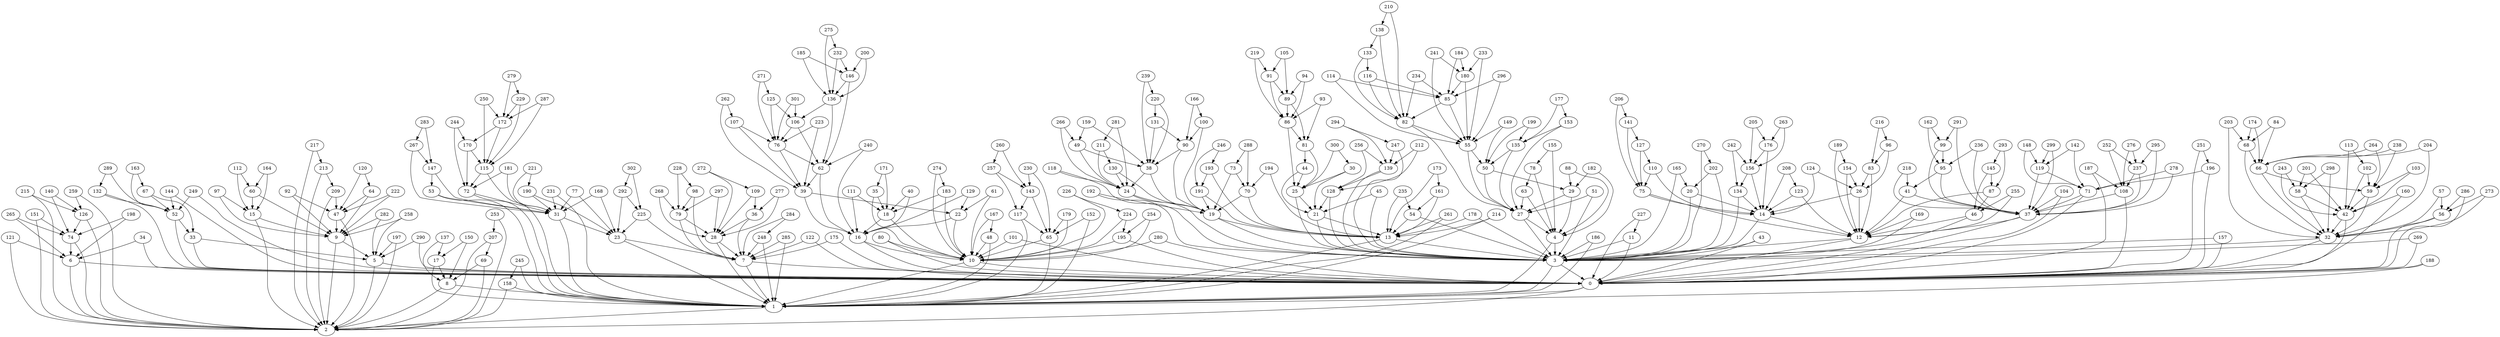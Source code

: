 digraph {3 -> 0[Label=1];
6 -> 0[Label=1];
7 -> 1[Label=1];
11 -> 3[Label=1];
22 -> 16[Label=1];
23 -> 1[Label=1];
33 -> 5[Label=1];
36 -> 28[Label=1];
39 -> 16[Label=1];
39 -> 22[Label=1];
43 -> 0[Label=1];
53 -> 1[Label=1];
61 -> 10[Label=1];
71 -> 37[Label=1];
72 -> 1[Label=1];
80 -> 10[Label=1];
83 -> 12[Label=1];
99 -> 37[Label=1];
101 -> 10[Label=1];
104 -> 37[Label=1];
111 -> 18[Label=1];
114 -> 85[Label=1];
115 -> 1[Label=1];
129 -> 16[Label=1];
132 -> 0[Label=1];
136 -> 62[Label=1];
148 -> 119[Label=1];
157 -> 3[Label=1];
167 -> 10[Label=1];
169 -> 3[Label=1];
177 -> 135[Label=1];
180 -> 85[Label=1];
189 -> 154[Label=1];
192 -> 19[Label=1];
203 -> 32[Label=1];
207 -> 69[Label=1];
218 -> 41[Label=1];
231 -> 31[Label=1];
239 -> 38[Label=1];
241 -> 180[Label=1];
243 -> 42[Label=1];
244 -> 170[Label=1];
246 -> 191[Label=1];
247 -> 3[Label=1];
250 -> 172[Label=1];
267 -> 147[Label=1];
268 -> 79[Label=1];
270 -> 3[Label=1];
272 -> 109[Label=1];
285 -> 1[Label=1];
288 -> 70[Label=1];
292 -> 23[Label=1];
299 -> 37[Label=1];
3 -> 1[Label=2];
5 -> 2[Label=2];
11 -> 0[Label=2];
14 -> 3[Label=2];
19 -> 3[Label=2];
21 -> 13[Label=2];
26 -> 14[Label=2];
29 -> 27[Label=2];
30 -> 25[Label=2];
31 -> 1[Label=2];
38 -> 24[Label=2];
57 -> 32[Label=2];
60 -> 9[Label=2];
67 -> 33[Label=2];
72 -> 31[Label=2];
75 -> 14[Label=2];
77 -> 23[Label=2];
78 -> 4[Label=2];
89 -> 81[Label=2];
92 -> 47[Label=2];
97 -> 15[Label=2];
107 -> 76[Label=2];
112 -> 60[Label=2];
114 -> 55[Label=2];
118 -> 3[Label=2];
119 -> 37[Label=2];
121 -> 2[Label=2];
121 -> 6[Label=2];
125 -> 76[Label=2];
145 -> 46[Label=2];
162 -> 99[Label=2];
165 -> 20[Label=2];
168 -> 31[Label=2];
169 -> 12[Label=2];
170 -> 115[Label=2];
171 -> 18[Label=2];
176 -> 14[Label=2];
181 -> 31[Label=2];
186 -> 1[Label=2];
187 -> 108[Label=2];
190 -> 31[Label=2];
199 -> 50[Label=2];
199 -> 135[Label=2];
209 -> 47[Label=2];
210 -> 138[Label=2];
217 -> 213[Label=2];
220 -> 131[Label=2];
227 -> 11[Label=2];
229 -> 172[Label=2];
234 -> 85[Label=2];
240 -> 62[Label=2];
245 -> 158[Label=2];
252 -> 108[Label=2];
252 -> 237[Label=2];
262 -> 107[Label=2];
269 -> 3[Label=2];
294 -> 247[Label=2];
297 -> 79[Label=2];
15 -> 2[Label=3];
22 -> 10[Label=3];
25 -> 3[Label=3];
28 -> 1[Label=3];
29 -> 4[Label=3];
32 -> 0[Label=3];
32 -> 3[Label=3];
47 -> 9[Label=3];
66 -> 32[Label=3];
71 -> 0[Label=3];
88 -> 29[Label=3];
106 -> 62[Label=3];
113 -> 102[Label=3];
127 -> 110[Label=3];
129 -> 22[Label=3];
132 -> 52[Label=3];
134 -> 3[Label=3];
143 -> 65[Label=3];
144 -> 52[Label=3];
151 -> 2[Label=3];
155 -> 4[Label=3];
160 -> 42[Label=3];
161 -> 54[Label=3];
164 -> 15[Label=3];
184 -> 85[Label=3];
191 -> 19[Label=3];
195 -> 0[Label=3];
196 -> 71[Label=3];
201 -> 42[Label=3];
202 -> 3[Label=3];
215 -> 2[Label=3];
215 -> 126[Label=3];
219 -> 86[Label=3];
221 -> 190[Label=3];
225 -> 23[Label=3];
234 -> 82[Label=3];
241 -> 55[Label=3];
249 -> 0[Label=3];
253 -> 2[Label=3];
256 -> 139[Label=3];
257 -> 117[Label=3];
264 -> 59[Label=3];
265 -> 74[Label=3];
266 -> 49[Label=3];
267 -> 31[Label=3];
276 -> 108[Label=3];
277 -> 28[Label=3];
279 -> 172[Label=3];
294 -> 139[Label=3];
297 -> 28[Label=3];
301 -> 106[Label=3];
7 -> 0[Label=4];
12 -> 0[Label=4];
13 -> 3[Label=4];
15 -> 9[Label=4];
17 -> 1[Label=4];
18 -> 16[Label=4];
20 -> 3[Label=4];
20 -> 14[Label=4];
27 -> 4[Label=4];
36 -> 7[Label=4];
37 -> 0[Label=4];
37 -> 12[Label=4];
44 -> 21[Label=4];
49 -> 38[Label=4];
54 -> 3[Label=4];
63 -> 27[Label=4];
70 -> 19[Label=4];
73 -> 19[Label=4];
76 -> 39[Label=4];
76 -> 62[Label=4];
87 -> 46[Label=4];
88 -> 4[Label=4];
92 -> 9[Label=4];
96 -> 26[Label=4];
107 -> 39[Label=4];
126 -> 2[Label=4];
128 -> 21[Label=4];
131 -> 90[Label=4];
137 -> 17[Label=4];
140 -> 74[Label=4];
148 -> 71[Label=4];
150 -> 8[Label=4];
151 -> 74[Label=4];
156 -> 14[Label=4];
157 -> 0[Label=4];
159 -> 38[Label=4];
172 -> 170[Label=4];
174 -> 66[Label=4];
174 -> 68[Label=4];
194 -> 13[Label=4];
197 -> 2[Label=4];
197 -> 5[Label=4];
204 -> 32[Label=4];
205 -> 156[Label=4];
206 -> 141[Label=4];
212 -> 139[Label=4];
216 -> 96[Label=4];
217 -> 2[Label=4];
219 -> 91[Label=4];
224 -> 10[Label=4];
225 -> 7[Label=4];
227 -> 0[Label=4];
229 -> 115[Label=4];
237 -> 108[Label=4];
238 -> 59[Label=4];
242 -> 134[Label=4];
246 -> 193[Label=4];
247 -> 139[Label=4];
260 -> 143[Label=4];
260 -> 257[Label=4];
266 -> 24[Label=4];
277 -> 36[Label=4];
282 -> 5[Label=4];
283 -> 147[Label=4];
284 -> 7[Label=4];
291 -> 99[Label=4];
301 -> 76[Label=4];
9 -> 2[Label=5];
9 -> 5[Label=5];
10 -> 1[Label=5];
23 -> 7[Label=5];
31 -> 23[Label=5];
42 -> 32[Label=5];
47 -> 2[Label=5];
50 -> 29[Label=5];
59 -> 32[Label=5];
59 -> 42[Label=5];
60 -> 15[Label=5];
65 -> 10[Label=5];
68 -> 66[Label=5];
84 -> 66[Label=5];
91 -> 86[Label=5];
102 -> 59[Label=5];
109 -> 28[Label=5];
112 -> 15[Label=5];
116 -> 82[Label=5];
120 -> 47[Label=5];
127 -> 75[Label=5];
131 -> 38[Label=5];
135 -> 50[Label=5];
145 -> 87[Label=5];
146 -> 62[Label=5];
149 -> 55[Label=5];
153 -> 27[Label=5];
153 -> 135[Label=5];
163 -> 52[Label=5];
163 -> 67[Label=5];
165 -> 3[Label=5];
168 -> 23[Label=5];
179 -> 65[Label=5];
186 -> 3[Label=5];
193 -> 191[Label=5];
202 -> 20[Label=5];
210 -> 82[Label=5];
211 -> 24[Label=5];
213 -> 2[Label=5];
223 -> 76[Label=5];
224 -> 195[Label=5];
233 -> 180[Label=5];
235 -> 54[Label=5];
250 -> 115[Label=5];
256 -> 128[Label=5];
271 -> 76[Label=5];
285 -> 7[Label=5];
290 -> 5[Label=5];
292 -> 225[Label=5];
293 -> 145[Label=5];
299 -> 119[Label=5];
1 -> 2[Label=6];
8 -> 1[Label=6];
14 -> 12[Label=6];
16 -> 10[Label=6];
19 -> 13[Label=6];
35 -> 18[Label=6];
43 -> 3[Label=6];
45 -> 3[Label=6];
45 -> 21[Label=6];
53 -> 31[Label=6];
54 -> 13[Label=6];
55 -> 50[Label=6];
56 -> 0[Label=6];
67 -> 52[Label=6];
79 -> 7[Label=6];
79 -> 28[Label=6];
82 -> 27[Label=6];
84 -> 68[Label=6];
86 -> 81[Label=6];
89 -> 86[Label=6];
90 -> 19[Label=6];
90 -> 38[Label=6];
98 -> 79[Label=6];
101 -> 0[Label=6];
108 -> 0[Label=6];
117 -> 1[Label=6];
122 -> 7[Label=6];
123 -> 12[Label=6];
124 -> 26[Label=6];
128 -> 3[Label=6];
130 -> 24[Label=6];
133 -> 116[Label=6];
141 -> 75[Label=6];
142 -> 71[Label=6];
156 -> 134[Label=6];
166 -> 90[Label=6];
175 -> 7[Label=6];
195 -> 10[Label=6];
206 -> 75[Label=6];
207 -> 2[Label=6];
208 -> 123[Label=6];
212 -> 128[Label=6];
216 -> 83[Label=6];
218 -> 37[Label=6];
223 -> 39[Label=6];
231 -> 1[Label=6];
233 -> 55[Label=6];
235 -> 13[Label=6];
236 -> 37[Label=6];
243 -> 58[Label=6];
248 -> 7[Label=6];
255 -> 46[Label=6];
259 -> 126[Label=6];
261 -> 1[Label=6];
269 -> 0[Label=6];
272 -> 28[Label=6];
281 -> 211[Label=6];
286 -> 0[Label=6];
286 -> 56[Label=6];
287 -> 172[Label=6];
293 -> 87[Label=6];
295 -> 37[Label=6];
295 -> 237[Label=6];
296 -> 55[Label=6];
296 -> 85[Label=6];
298 -> 32[Label=6];
302 -> 292[Label=6];
4 -> 3[Label=7];
5 -> 0[Label=7];
10 -> 0[Label=7];
13 -> 1[Label=7];
21 -> 3[Label=7];
24 -> 3[Label=7];
30 -> 21[Label=7];
33 -> 0[Label=7];
40 -> 16[Label=7];
42 -> 0[Label=7];
52 -> 0[Label=7];
62 -> 39[Label=7];
64 -> 9[Label=7];
68 -> 32[Label=7];
69 -> 2[Label=7];
70 -> 13[Label=7];
74 -> 6[Label=7];
77 -> 31[Label=7];
81 -> 25[Label=7];
85 -> 55[Label=7];
85 -> 82[Label=7];
93 -> 86[Label=7];
95 -> 37[Label=7];
100 -> 19[Label=7];
100 -> 90[Label=7];
105 -> 89[Label=7];
110 -> 14[Label=7];
117 -> 65[Label=7];
119 -> 71[Label=7];
125 -> 106[Label=7];
126 -> 74[Label=7];
139 -> 128[Label=7];
154 -> 26[Label=7];
171 -> 35[Label=7];
172 -> 115[Label=7];
177 -> 153[Label=7];
178 -> 13[Label=7];
183 -> 10[Label=7];
185 -> 136[Label=7];
188 -> 1[Label=7];
190 -> 23[Label=7];
191 -> 13[Label=7];
196 -> 0[Label=7];
209 -> 2[Label=7];
214 -> 1[Label=7];
222 -> 9[Label=7];
228 -> 98[Label=7];
236 -> 95[Label=7];
238 -> 66[Label=7];
239 -> 220[Label=7];
253 -> 207[Label=7];
254 -> 10[Label=7];
254 -> 195[Label=7];
257 -> 143[Label=7];
258 -> 5[Label=7];
262 -> 39[Label=7];
265 -> 6[Label=7];
270 -> 202[Label=7];
274 -> 10[Label=7];
275 -> 232[Label=7];
279 -> 229[Label=7];
287 -> 115[Label=7];
0 -> 1[Label=8];
6 -> 2[Label=8];
8 -> 2[Label=8];
17 -> 8[Label=8];
26 -> 12[Label=8];
27 -> 3[Label=8];
34 -> 0[Label=8];
41 -> 12[Label=8];
41 -> 37[Label=8];
46 -> 3[Label=8];
46 -> 12[Label=8];
56 -> 32[Label=8];
57 -> 56[Label=8];
69 -> 8[Label=8];
74 -> 2[Label=8];
78 -> 63[Label=8];
80 -> 0[Label=8];
81 -> 44[Label=8];
82 -> 55[Label=8];
87 -> 12[Label=8];
93 -> 81[Label=8];
94 -> 86[Label=8];
103 -> 42[Label=8];
103 -> 59[Label=8];
108 -> 37[Label=8];
110 -> 75[Label=8];
111 -> 16[Label=8];
118 -> 24[Label=8];
124 -> 14[Label=8];
134 -> 14[Label=8];
140 -> 126[Label=8];
141 -> 127[Label=8];
142 -> 119[Label=8];
147 -> 53[Label=8];
149 -> 50[Label=8];
155 -> 78[Label=8];
159 -> 49[Label=8];
160 -> 0[Label=8];
166 -> 100[Label=8];
167 -> 48[Label=8];
170 -> 72[Label=8];
179 -> 10[Label=8];
182 -> 4[Label=8];
182 -> 29[Label=8];
185 -> 146[Label=8];
187 -> 0[Label=8];
192 -> 3[Label=8];
194 -> 70[Label=8];
198 -> 6[Label=8];
200 -> 146[Label=8];
201 -> 58[Label=8];
203 -> 68[Label=8];
204 -> 66[Label=8];
205 -> 176[Label=8];
213 -> 209[Label=8];
221 -> 31[Label=8];
226 -> 10[Label=8];
226 -> 224[Label=8];
228 -> 79[Label=8];
232 -> 146[Label=8];
240 -> 16[Label=8];
245 -> 1[Label=8];
251 -> 0[Label=8];
263 -> 156[Label=8];
264 -> 66[Label=8];
273 -> 56[Label=8];
276 -> 237[Label=8];
280 -> 0[Label=8];
281 -> 24[Label=8];
282 -> 9[Label=8];
288 -> 73[Label=8];
289 -> 52[Label=8];
12 -> 3[Label=9];
18 -> 10[Label=9];
28 -> 7[Label=9];
40 -> 18[Label=9];
51 -> 3[Label=9];
51 -> 27[Label=9];
52 -> 33[Label=9];
58 -> 32[Label=9];
61 -> 22[Label=9];
63 -> 4[Label=9];
64 -> 47[Label=9];
65 -> 1[Label=9];
66 -> 59[Label=9];
86 -> 25[Label=9];
91 -> 89[Label=9];
95 -> 41[Label=9];
96 -> 83[Label=9];
97 -> 9[Label=9];
99 -> 95[Label=9];
102 -> 42[Label=9];
104 -> 0[Label=9];
106 -> 76[Label=9];
115 -> 72[Label=9];
116 -> 85[Label=9];
122 -> 0[Label=9];
123 -> 14[Label=9];
135 -> 27[Label=9];
136 -> 106[Label=9];
137 -> 8[Label=9];
138 -> 82[Label=9];
143 -> 117[Label=9];
146 -> 136[Label=9];
150 -> 17[Label=9];
154 -> 12[Label=9];
164 -> 60[Label=9];
175 -> 0[Label=9];
176 -> 156[Label=9];
181 -> 72[Label=9];
183 -> 18[Label=9];
188 -> 0[Label=9];
200 -> 136[Label=9];
214 -> 13[Label=9];
222 -> 47[Label=9];
230 -> 143[Label=9];
232 -> 136[Label=9];
237 -> 37[Label=9];
244 -> 72[Label=9];
249 -> 52[Label=9];
258 -> 9[Label=9];
271 -> 125[Label=9];
273 -> 32[Label=9];
274 -> 183[Label=9];
275 -> 136[Label=9];
280 -> 10[Label=9];
283 -> 267[Label=9];
284 -> 248[Label=9];
289 -> 132[Label=9];
291 -> 37[Label=9];
298 -> 58[Label=9];
300 -> 25[Label=9];
0 -> 2[Label=10];
4 -> 1[Label=10];
16 -> 0[Label=10];
24 -> 19[Label=10];
25 -> 21[Label=10];
34 -> 6[Label=10];
35 -> 10[Label=10];
38 -> 19[Label=10];
44 -> 25[Label=10];
48 -> 1[Label=10];
48 -> 10[Label=10];
49 -> 24[Label=10];
50 -> 27[Label=10];
55 -> 27[Label=10];
58 -> 42[Label=10];
62 -> 16[Label=10];
73 -> 70[Label=10];
75 -> 12[Label=10];
83 -> 26[Label=10];
94 -> 89[Label=10];
98 -> 7[Label=10];
105 -> 91[Label=10];
109 -> 36[Label=10];
113 -> 42[Label=10];
120 -> 64[Label=10];
130 -> 19[Label=10];
133 -> 82[Label=10];
138 -> 133[Label=10];
139 -> 3[Label=10];
144 -> 0[Label=10];
147 -> 31[Label=10];
152 -> 1[Label=10];
152 -> 65[Label=10];
158 -> 1[Label=10];
158 -> 2[Label=10];
161 -> 13[Label=10];
162 -> 95[Label=10];
173 -> 13[Label=10];
173 -> 161[Label=10];
178 -> 3[Label=10];
180 -> 55[Label=10];
184 -> 180[Label=10];
189 -> 12[Label=10];
193 -> 13[Label=10];
198 -> 74[Label=10];
208 -> 14[Label=10];
211 -> 130[Label=10];
220 -> 38[Label=10];
230 -> 65[Label=10];
242 -> 156[Label=10];
248 -> 1[Label=10];
251 -> 196[Label=10];
255 -> 12[Label=10];
259 -> 2[Label=10];
261 -> 13[Label=10];
263 -> 176[Label=10];
268 -> 28[Label=10];
278 -> 37[Label=10];
278 -> 71[Label=10];
290 -> 0[Label=10];
300 -> 30[Label=10];
302 -> 225[Label=10];
}